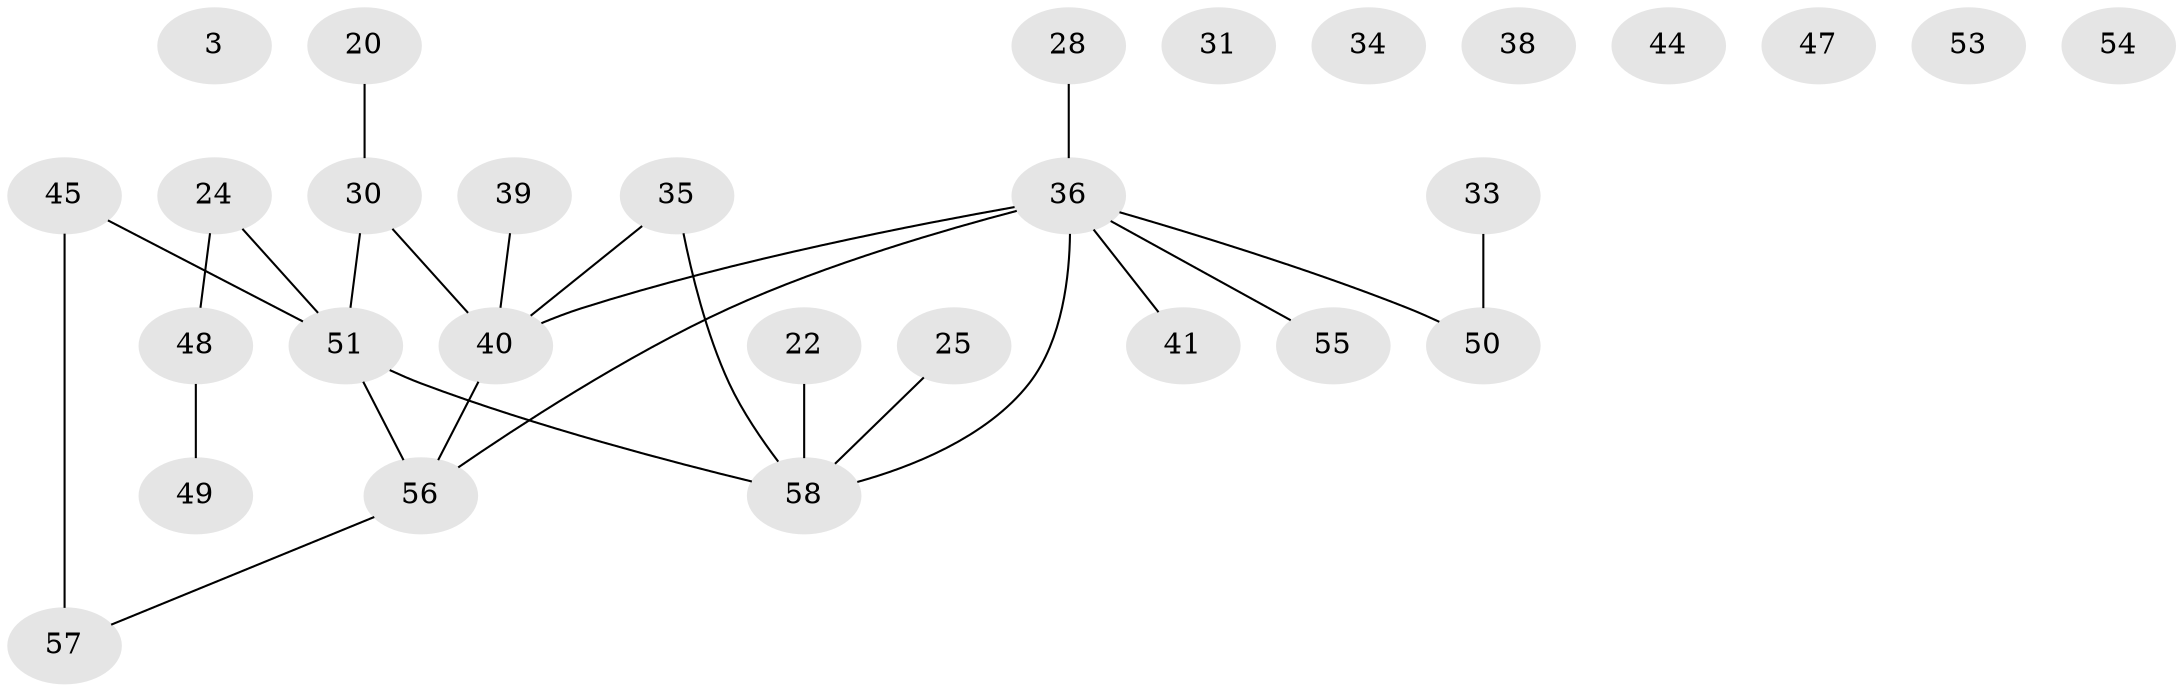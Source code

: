 // original degree distribution, {2: 0.25862068965517243, 3: 0.22413793103448276, 0: 0.1206896551724138, 4: 0.06896551724137931, 1: 0.22413793103448276, 5: 0.08620689655172414, 7: 0.017241379310344827}
// Generated by graph-tools (version 1.1) at 2025/40/03/09/25 04:40:21]
// undirected, 29 vertices, 25 edges
graph export_dot {
graph [start="1"]
  node [color=gray90,style=filled];
  3;
  20 [super="+6+15"];
  22;
  24;
  25;
  28;
  30 [super="+8"];
  31;
  33;
  34;
  35;
  36 [super="+18+5+10+11"];
  38 [super="+26"];
  39;
  40 [super="+19+27+16"];
  41 [super="+29"];
  44;
  45 [super="+4"];
  47;
  48 [super="+21"];
  49;
  50 [super="+46+32"];
  51 [super="+43"];
  53;
  54;
  55;
  56 [super="+9+12"];
  57 [super="+2+14+37"];
  58 [super="+52+7"];
  20 -- 30;
  22 -- 58 [weight=2];
  24 -- 48 [weight=2];
  24 -- 51;
  25 -- 58;
  28 -- 36;
  30 -- 51 [weight=2];
  30 -- 40 [weight=2];
  33 -- 50;
  35 -- 58;
  35 -- 40;
  36 -- 41;
  36 -- 58 [weight=3];
  36 -- 56 [weight=2];
  36 -- 50;
  36 -- 55;
  36 -- 40 [weight=2];
  39 -- 40;
  40 -- 56;
  45 -- 57 [weight=2];
  45 -- 51;
  48 -- 49;
  51 -- 56 [weight=2];
  51 -- 58 [weight=2];
  56 -- 57;
}
